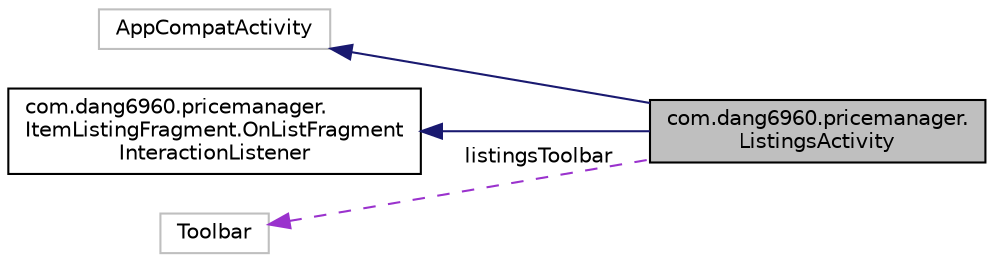 digraph "com.dang6960.pricemanager.ListingsActivity"
{
 // LATEX_PDF_SIZE
  edge [fontname="Helvetica",fontsize="10",labelfontname="Helvetica",labelfontsize="10"];
  node [fontname="Helvetica",fontsize="10",shape=record];
  rankdir="LR";
  Node1 [label="com.dang6960.pricemanager.\lListingsActivity",height=0.2,width=0.4,color="black", fillcolor="grey75", style="filled", fontcolor="black",tooltip=" "];
  Node2 -> Node1 [dir="back",color="midnightblue",fontsize="10",style="solid"];
  Node2 [label="AppCompatActivity",height=0.2,width=0.4,color="grey75", fillcolor="white", style="filled",tooltip=" "];
  Node3 -> Node1 [dir="back",color="midnightblue",fontsize="10",style="solid"];
  Node3 [label="com.dang6960.pricemanager.\lItemListingFragment.OnListFragment\lInteractionListener",height=0.2,width=0.4,color="black", fillcolor="white", style="filled",URL="$interfacecom_1_1dang6960_1_1pricemanager_1_1_item_listing_fragment_1_1_on_list_fragment_interaction_listener.html",tooltip=" "];
  Node4 -> Node1 [dir="back",color="darkorchid3",fontsize="10",style="dashed",label=" listingsToolbar" ];
  Node4 [label="Toolbar",height=0.2,width=0.4,color="grey75", fillcolor="white", style="filled",tooltip=" "];
}

